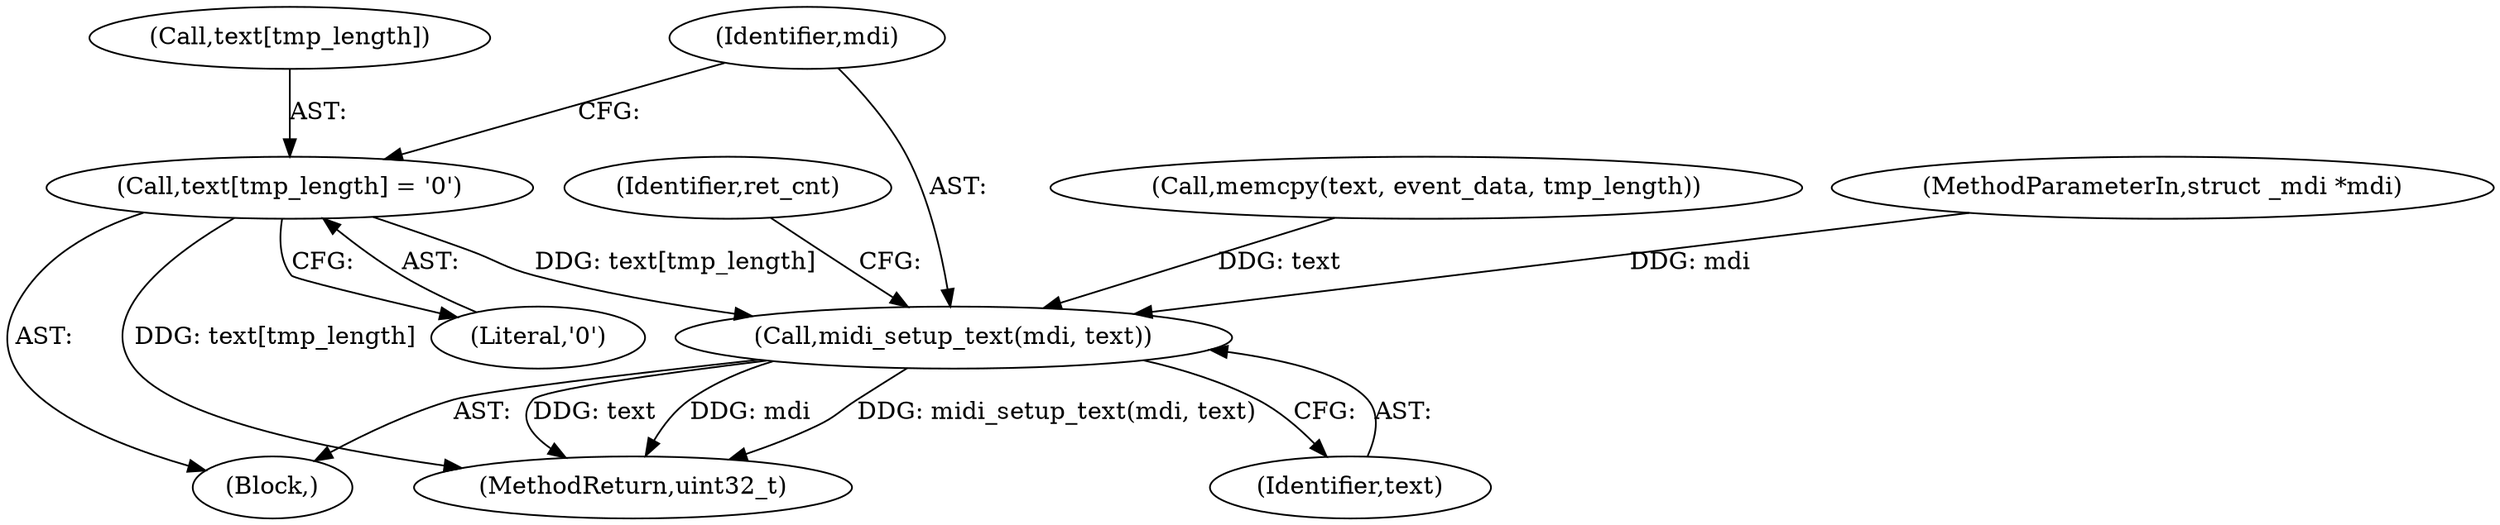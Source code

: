 digraph "0_wildmidi_660b513d99bced8783a4a5984ac2f742c74ebbdd_4@array" {
"1000445" [label="(Call,text[tmp_length] = '\0')"];
"1000450" [label="(Call,midi_setup_text(mdi, text))"];
"1000450" [label="(Call,midi_setup_text(mdi, text))"];
"1000446" [label="(Call,text[tmp_length])"];
"1000441" [label="(Call,memcpy(text, event_data, tmp_length))"];
"1000445" [label="(Call,text[tmp_length] = '\0')"];
"1000451" [label="(Identifier,mdi)"];
"1000142" [label="(MethodParameterIn,struct _mdi *mdi)"];
"1000452" [label="(Identifier,text)"];
"1000454" [label="(Identifier,ret_cnt)"];
"1000390" [label="(Block,)"];
"1001550" [label="(MethodReturn,uint32_t)"];
"1000449" [label="(Literal,'\0')"];
"1000445" -> "1000390"  [label="AST: "];
"1000445" -> "1000449"  [label="CFG: "];
"1000446" -> "1000445"  [label="AST: "];
"1000449" -> "1000445"  [label="AST: "];
"1000451" -> "1000445"  [label="CFG: "];
"1000445" -> "1001550"  [label="DDG: text[tmp_length]"];
"1000445" -> "1000450"  [label="DDG: text[tmp_length]"];
"1000450" -> "1000390"  [label="AST: "];
"1000450" -> "1000452"  [label="CFG: "];
"1000451" -> "1000450"  [label="AST: "];
"1000452" -> "1000450"  [label="AST: "];
"1000454" -> "1000450"  [label="CFG: "];
"1000450" -> "1001550"  [label="DDG: midi_setup_text(mdi, text)"];
"1000450" -> "1001550"  [label="DDG: text"];
"1000450" -> "1001550"  [label="DDG: mdi"];
"1000142" -> "1000450"  [label="DDG: mdi"];
"1000441" -> "1000450"  [label="DDG: text"];
}
